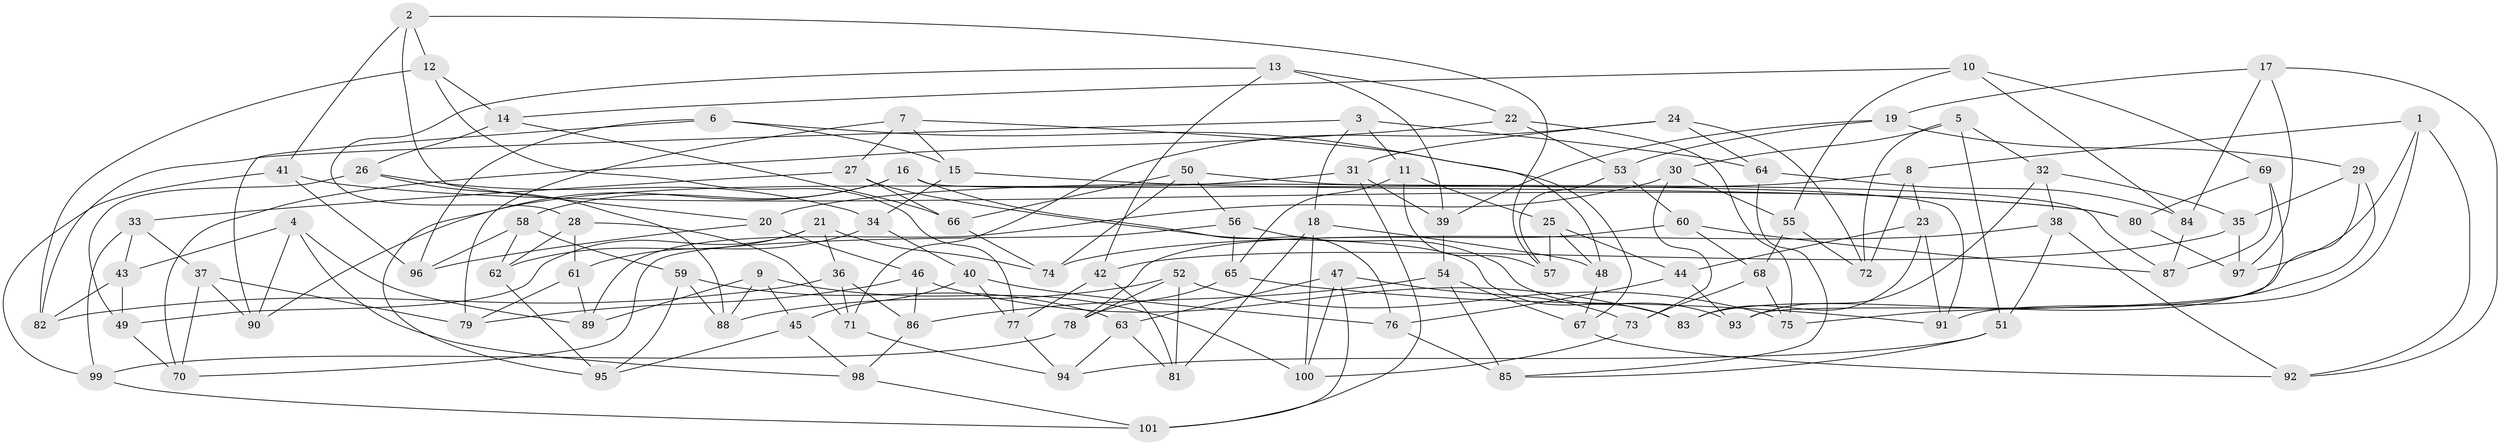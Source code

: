 // coarse degree distribution, {4: 0.29508196721311475, 5: 0.21311475409836064, 6: 0.4426229508196721, 3: 0.04918032786885246}
// Generated by graph-tools (version 1.1) at 2025/38/03/04/25 23:38:10]
// undirected, 101 vertices, 202 edges
graph export_dot {
  node [color=gray90,style=filled];
  1;
  2;
  3;
  4;
  5;
  6;
  7;
  8;
  9;
  10;
  11;
  12;
  13;
  14;
  15;
  16;
  17;
  18;
  19;
  20;
  21;
  22;
  23;
  24;
  25;
  26;
  27;
  28;
  29;
  30;
  31;
  32;
  33;
  34;
  35;
  36;
  37;
  38;
  39;
  40;
  41;
  42;
  43;
  44;
  45;
  46;
  47;
  48;
  49;
  50;
  51;
  52;
  53;
  54;
  55;
  56;
  57;
  58;
  59;
  60;
  61;
  62;
  63;
  64;
  65;
  66;
  67;
  68;
  69;
  70;
  71;
  72;
  73;
  74;
  75;
  76;
  77;
  78;
  79;
  80;
  81;
  82;
  83;
  84;
  85;
  86;
  87;
  88;
  89;
  90;
  91;
  92;
  93;
  94;
  95;
  96;
  97;
  98;
  99;
  100;
  101;
  1 -- 92;
  1 -- 8;
  1 -- 91;
  1 -- 97;
  2 -- 20;
  2 -- 12;
  2 -- 57;
  2 -- 41;
  3 -- 64;
  3 -- 82;
  3 -- 11;
  3 -- 18;
  4 -- 89;
  4 -- 90;
  4 -- 43;
  4 -- 98;
  5 -- 30;
  5 -- 51;
  5 -- 32;
  5 -- 72;
  6 -- 67;
  6 -- 96;
  6 -- 90;
  6 -- 15;
  7 -- 15;
  7 -- 79;
  7 -- 27;
  7 -- 48;
  8 -- 23;
  8 -- 20;
  8 -- 72;
  9 -- 88;
  9 -- 45;
  9 -- 100;
  9 -- 89;
  10 -- 55;
  10 -- 14;
  10 -- 84;
  10 -- 69;
  11 -- 65;
  11 -- 57;
  11 -- 25;
  12 -- 14;
  12 -- 82;
  12 -- 77;
  13 -- 42;
  13 -- 22;
  13 -- 28;
  13 -- 39;
  14 -- 66;
  14 -- 26;
  15 -- 80;
  15 -- 34;
  16 -- 76;
  16 -- 95;
  16 -- 58;
  16 -- 91;
  17 -- 19;
  17 -- 92;
  17 -- 97;
  17 -- 84;
  18 -- 81;
  18 -- 100;
  18 -- 48;
  19 -- 29;
  19 -- 39;
  19 -- 53;
  20 -- 96;
  20 -- 46;
  21 -- 36;
  21 -- 62;
  21 -- 74;
  21 -- 49;
  22 -- 70;
  22 -- 53;
  22 -- 75;
  23 -- 44;
  23 -- 91;
  23 -- 83;
  24 -- 71;
  24 -- 64;
  24 -- 72;
  24 -- 31;
  25 -- 44;
  25 -- 48;
  25 -- 57;
  26 -- 34;
  26 -- 88;
  26 -- 49;
  27 -- 33;
  27 -- 66;
  27 -- 83;
  28 -- 71;
  28 -- 61;
  28 -- 62;
  29 -- 75;
  29 -- 35;
  29 -- 83;
  30 -- 55;
  30 -- 89;
  30 -- 73;
  31 -- 39;
  31 -- 101;
  31 -- 90;
  32 -- 35;
  32 -- 93;
  32 -- 38;
  33 -- 99;
  33 -- 37;
  33 -- 43;
  34 -- 61;
  34 -- 40;
  35 -- 97;
  35 -- 42;
  36 -- 86;
  36 -- 82;
  36 -- 71;
  37 -- 70;
  37 -- 90;
  37 -- 79;
  38 -- 51;
  38 -- 74;
  38 -- 92;
  39 -- 54;
  40 -- 77;
  40 -- 76;
  40 -- 45;
  41 -- 96;
  41 -- 80;
  41 -- 99;
  42 -- 81;
  42 -- 77;
  43 -- 49;
  43 -- 82;
  44 -- 93;
  44 -- 76;
  45 -- 98;
  45 -- 95;
  46 -- 79;
  46 -- 83;
  46 -- 86;
  47 -- 100;
  47 -- 73;
  47 -- 101;
  47 -- 63;
  48 -- 67;
  49 -- 70;
  50 -- 87;
  50 -- 56;
  50 -- 66;
  50 -- 74;
  51 -- 85;
  51 -- 94;
  52 -- 75;
  52 -- 88;
  52 -- 81;
  52 -- 78;
  53 -- 60;
  53 -- 57;
  54 -- 85;
  54 -- 86;
  54 -- 67;
  55 -- 72;
  55 -- 68;
  56 -- 93;
  56 -- 65;
  56 -- 70;
  58 -- 62;
  58 -- 96;
  58 -- 59;
  59 -- 88;
  59 -- 95;
  59 -- 63;
  60 -- 78;
  60 -- 87;
  60 -- 68;
  61 -- 79;
  61 -- 89;
  62 -- 95;
  63 -- 81;
  63 -- 94;
  64 -- 85;
  64 -- 84;
  65 -- 91;
  65 -- 78;
  66 -- 74;
  67 -- 92;
  68 -- 73;
  68 -- 75;
  69 -- 80;
  69 -- 87;
  69 -- 93;
  71 -- 94;
  73 -- 100;
  76 -- 85;
  77 -- 94;
  78 -- 99;
  80 -- 97;
  84 -- 87;
  86 -- 98;
  98 -- 101;
  99 -- 101;
}
